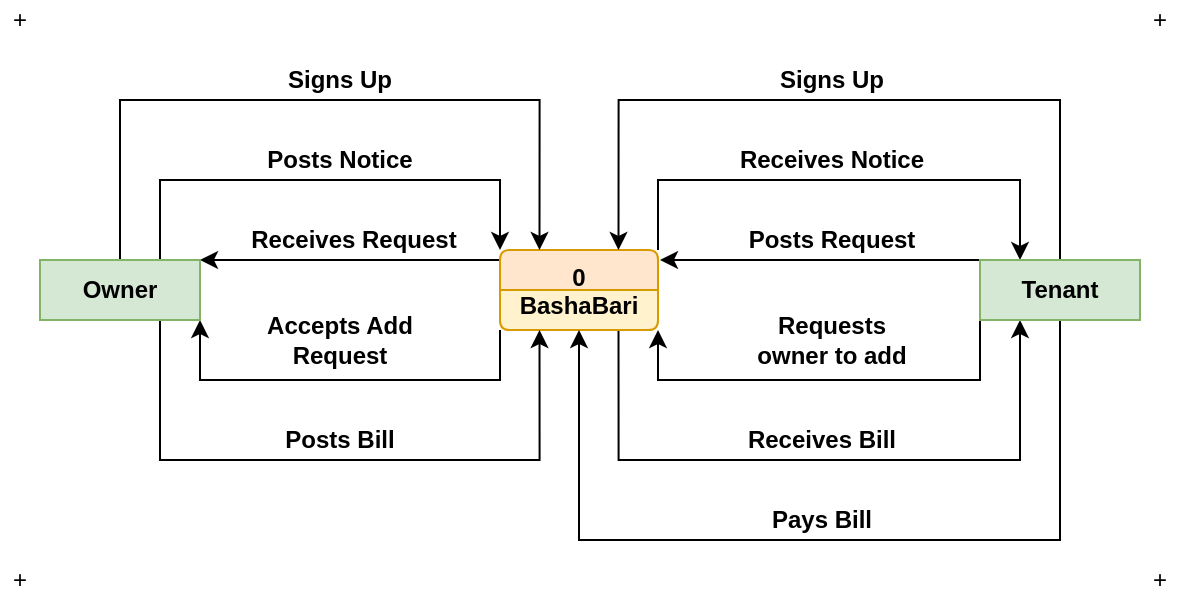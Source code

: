 <mxfile version="14.2.9" type="device"><diagram id="mPBHq1Ljl5RDderxgh5R" name="Page-1"><mxGraphModel dx="723" dy="383" grid="1" gridSize="10" guides="1" tooltips="1" connect="1" arrows="1" fold="1" page="1" pageScale="1" pageWidth="850" pageHeight="1100" math="0" shadow="0"><root><mxCell id="0"/><mxCell id="1" parent="0"/><mxCell id="VQxR4fZEsMPSp_4kn9CR-15" style="edgeStyle=orthogonalEdgeStyle;rounded=0;orthogonalLoop=1;jettySize=auto;html=1;exitX=1;exitY=0;exitDx=0;exitDy=0;entryX=0.25;entryY=0;entryDx=0;entryDy=0;" edge="1" parent="1" source="VQxR4fZEsMPSp_4kn9CR-1" target="VQxR4fZEsMPSp_4kn9CR-6"><mxGeometry relative="1" as="geometry"><Array as="points"><mxPoint x="439" y="480"/><mxPoint x="620" y="480"/></Array></mxGeometry></mxCell><mxCell id="VQxR4fZEsMPSp_4kn9CR-19" style="edgeStyle=orthogonalEdgeStyle;rounded=0;orthogonalLoop=1;jettySize=auto;html=1;entryX=1;entryY=0;entryDx=0;entryDy=0;" edge="1" parent="1" source="VQxR4fZEsMPSp_4kn9CR-1" target="VQxR4fZEsMPSp_4kn9CR-5"><mxGeometry relative="1" as="geometry"><Array as="points"><mxPoint x="320" y="520"/><mxPoint x="320" y="520"/></Array></mxGeometry></mxCell><mxCell id="VQxR4fZEsMPSp_4kn9CR-23" style="edgeStyle=orthogonalEdgeStyle;rounded=0;orthogonalLoop=1;jettySize=auto;html=1;exitX=0;exitY=1;exitDx=0;exitDy=0;entryX=1;entryY=1;entryDx=0;entryDy=0;" edge="1" parent="1" source="VQxR4fZEsMPSp_4kn9CR-1" target="VQxR4fZEsMPSp_4kn9CR-5"><mxGeometry relative="1" as="geometry"><Array as="points"><mxPoint x="360" y="580"/><mxPoint x="210" y="580"/></Array></mxGeometry></mxCell><mxCell id="VQxR4fZEsMPSp_4kn9CR-29" style="edgeStyle=orthogonalEdgeStyle;rounded=0;orthogonalLoop=1;jettySize=auto;html=1;exitX=0.75;exitY=1;exitDx=0;exitDy=0;entryX=0.25;entryY=1;entryDx=0;entryDy=0;" edge="1" parent="1" source="VQxR4fZEsMPSp_4kn9CR-1" target="VQxR4fZEsMPSp_4kn9CR-6"><mxGeometry relative="1" as="geometry"><Array as="points"><mxPoint x="419" y="620"/><mxPoint x="620" y="620"/></Array></mxGeometry></mxCell><mxCell id="VQxR4fZEsMPSp_4kn9CR-1" value="0&#10;BashaBari" style="swimlane;fontStyle=1;childLayout=stackLayout;horizontal=1;startSize=20;fillColor=#ffe6cc;horizontalStack=0;resizeParent=1;resizeParentMax=0;resizeLast=0;collapsible=0;marginBottom=0;swimlaneFillColor=#FFF2CC;rounded=1;arcSize=8;align=center;verticalAlign=top;strokeColor=#d79b00;" vertex="1" parent="1"><mxGeometry x="360" y="515" width="79" height="40" as="geometry"/></mxCell><mxCell id="VQxR4fZEsMPSp_4kn9CR-8" style="edgeStyle=orthogonalEdgeStyle;rounded=0;orthogonalLoop=1;jettySize=auto;html=1;entryX=0.25;entryY=0;entryDx=0;entryDy=0;" edge="1" parent="1" source="VQxR4fZEsMPSp_4kn9CR-5" target="VQxR4fZEsMPSp_4kn9CR-1"><mxGeometry relative="1" as="geometry"><Array as="points"><mxPoint x="170" y="440"/><mxPoint x="380" y="440"/></Array></mxGeometry></mxCell><mxCell id="VQxR4fZEsMPSp_4kn9CR-13" style="edgeStyle=orthogonalEdgeStyle;rounded=0;orthogonalLoop=1;jettySize=auto;html=1;exitX=0.75;exitY=0;exitDx=0;exitDy=0;entryX=0;entryY=0;entryDx=0;entryDy=0;" edge="1" parent="1" source="VQxR4fZEsMPSp_4kn9CR-5" target="VQxR4fZEsMPSp_4kn9CR-1"><mxGeometry relative="1" as="geometry"><Array as="points"><mxPoint x="190" y="480"/><mxPoint x="360" y="480"/></Array></mxGeometry></mxCell><mxCell id="VQxR4fZEsMPSp_4kn9CR-27" style="edgeStyle=orthogonalEdgeStyle;rounded=0;orthogonalLoop=1;jettySize=auto;html=1;exitX=0.75;exitY=1;exitDx=0;exitDy=0;entryX=0.25;entryY=1;entryDx=0;entryDy=0;" edge="1" parent="1" source="VQxR4fZEsMPSp_4kn9CR-5" target="VQxR4fZEsMPSp_4kn9CR-1"><mxGeometry relative="1" as="geometry"><Array as="points"><mxPoint x="190" y="620"/><mxPoint x="380" y="620"/></Array></mxGeometry></mxCell><mxCell id="VQxR4fZEsMPSp_4kn9CR-5" value="&lt;b&gt;Owner&lt;/b&gt;" style="rounded=0;whiteSpace=wrap;html=1;align=center;fillColor=#d5e8d4;strokeColor=#82b366;" vertex="1" parent="1"><mxGeometry x="130" y="520" width="80" height="30" as="geometry"/></mxCell><mxCell id="VQxR4fZEsMPSp_4kn9CR-9" style="edgeStyle=orthogonalEdgeStyle;rounded=0;orthogonalLoop=1;jettySize=auto;html=1;entryX=0.75;entryY=0;entryDx=0;entryDy=0;" edge="1" parent="1" source="VQxR4fZEsMPSp_4kn9CR-6" target="VQxR4fZEsMPSp_4kn9CR-1"><mxGeometry relative="1" as="geometry"><Array as="points"><mxPoint x="640" y="440"/><mxPoint x="419" y="440"/></Array></mxGeometry></mxCell><mxCell id="VQxR4fZEsMPSp_4kn9CR-21" style="edgeStyle=orthogonalEdgeStyle;rounded=0;orthogonalLoop=1;jettySize=auto;html=1;" edge="1" parent="1" source="VQxR4fZEsMPSp_4kn9CR-6"><mxGeometry relative="1" as="geometry"><mxPoint x="440" y="520" as="targetPoint"/><Array as="points"><mxPoint x="550" y="520"/><mxPoint x="550" y="520"/></Array></mxGeometry></mxCell><mxCell id="VQxR4fZEsMPSp_4kn9CR-24" style="edgeStyle=orthogonalEdgeStyle;rounded=0;orthogonalLoop=1;jettySize=auto;html=1;exitX=0;exitY=1;exitDx=0;exitDy=0;entryX=1;entryY=1;entryDx=0;entryDy=0;" edge="1" parent="1" source="VQxR4fZEsMPSp_4kn9CR-6" target="VQxR4fZEsMPSp_4kn9CR-1"><mxGeometry relative="1" as="geometry"><Array as="points"><mxPoint x="600" y="580"/><mxPoint x="439" y="580"/></Array></mxGeometry></mxCell><mxCell id="VQxR4fZEsMPSp_4kn9CR-31" style="edgeStyle=orthogonalEdgeStyle;rounded=0;orthogonalLoop=1;jettySize=auto;html=1;entryX=0.5;entryY=1;entryDx=0;entryDy=0;" edge="1" parent="1" source="VQxR4fZEsMPSp_4kn9CR-6" target="VQxR4fZEsMPSp_4kn9CR-1"><mxGeometry relative="1" as="geometry"><Array as="points"><mxPoint x="640" y="660"/><mxPoint x="400" y="660"/></Array></mxGeometry></mxCell><mxCell id="VQxR4fZEsMPSp_4kn9CR-6" value="&lt;b&gt;Tenant&lt;/b&gt;" style="rounded=0;whiteSpace=wrap;html=1;align=center;fillColor=#d5e8d4;strokeColor=#82b366;" vertex="1" parent="1"><mxGeometry x="600" y="520" width="80" height="30" as="geometry"/></mxCell><mxCell id="VQxR4fZEsMPSp_4kn9CR-11" value="&lt;b&gt;Signs Up&lt;/b&gt;" style="text;html=1;strokeColor=none;fillColor=none;align=center;verticalAlign=middle;whiteSpace=wrap;rounded=0;" vertex="1" parent="1"><mxGeometry x="250" y="420" width="60" height="20" as="geometry"/></mxCell><mxCell id="VQxR4fZEsMPSp_4kn9CR-12" value="&lt;b&gt;Signs Up&lt;/b&gt;" style="text;html=1;strokeColor=none;fillColor=none;align=center;verticalAlign=middle;whiteSpace=wrap;rounded=0;" vertex="1" parent="1"><mxGeometry x="496" y="420" width="60" height="20" as="geometry"/></mxCell><mxCell id="VQxR4fZEsMPSp_4kn9CR-14" value="&lt;b&gt;Posts Notice&lt;/b&gt;" style="text;html=1;strokeColor=none;fillColor=none;align=center;verticalAlign=middle;whiteSpace=wrap;rounded=0;" vertex="1" parent="1"><mxGeometry x="240" y="460" width="80" height="20" as="geometry"/></mxCell><mxCell id="VQxR4fZEsMPSp_4kn9CR-16" value="&lt;b&gt;Receives Notice&lt;/b&gt;" style="text;html=1;strokeColor=none;fillColor=none;align=center;verticalAlign=middle;whiteSpace=wrap;rounded=0;" vertex="1" parent="1"><mxGeometry x="476" y="460" width="100" height="20" as="geometry"/></mxCell><mxCell id="VQxR4fZEsMPSp_4kn9CR-18" value="&lt;b&gt;Accepts Add Request&lt;/b&gt;" style="text;html=1;strokeColor=none;fillColor=none;align=center;verticalAlign=middle;whiteSpace=wrap;rounded=0;" vertex="1" parent="1"><mxGeometry x="240" y="550" width="80" height="20" as="geometry"/></mxCell><mxCell id="VQxR4fZEsMPSp_4kn9CR-20" value="&lt;b&gt;Receives Request&lt;/b&gt;" style="text;html=1;strokeColor=none;fillColor=none;align=center;verticalAlign=middle;whiteSpace=wrap;rounded=0;" vertex="1" parent="1"><mxGeometry x="232" y="500" width="110" height="20" as="geometry"/></mxCell><mxCell id="VQxR4fZEsMPSp_4kn9CR-22" value="&lt;b&gt;Posts Request&lt;/b&gt;" style="text;html=1;strokeColor=none;fillColor=none;align=center;verticalAlign=middle;whiteSpace=wrap;rounded=0;" vertex="1" parent="1"><mxGeometry x="481" y="500" width="90" height="20" as="geometry"/></mxCell><mxCell id="VQxR4fZEsMPSp_4kn9CR-25" value="&lt;b&gt;Requests owner to add&lt;/b&gt;" style="text;html=1;strokeColor=none;fillColor=none;align=center;verticalAlign=middle;whiteSpace=wrap;rounded=0;" vertex="1" parent="1"><mxGeometry x="486" y="550" width="80" height="20" as="geometry"/></mxCell><mxCell id="VQxR4fZEsMPSp_4kn9CR-28" value="&lt;b&gt;Posts Bill&lt;/b&gt;" style="text;html=1;strokeColor=none;fillColor=none;align=center;verticalAlign=middle;whiteSpace=wrap;rounded=0;" vertex="1" parent="1"><mxGeometry x="240" y="600" width="80" height="20" as="geometry"/></mxCell><mxCell id="VQxR4fZEsMPSp_4kn9CR-30" value="&lt;b&gt;Receives Bill&lt;/b&gt;" style="text;html=1;strokeColor=none;fillColor=none;align=center;verticalAlign=middle;whiteSpace=wrap;rounded=0;" vertex="1" parent="1"><mxGeometry x="481" y="600" width="80" height="20" as="geometry"/></mxCell><mxCell id="VQxR4fZEsMPSp_4kn9CR-32" value="&lt;b&gt;Pays Bill&lt;/b&gt;" style="text;html=1;strokeColor=none;fillColor=none;align=center;verticalAlign=middle;whiteSpace=wrap;rounded=0;" vertex="1" parent="1"><mxGeometry x="481" y="640" width="80" height="20" as="geometry"/></mxCell><mxCell id="VQxR4fZEsMPSp_4kn9CR-33" value="+" style="text;html=1;strokeColor=none;fillColor=none;align=center;verticalAlign=middle;whiteSpace=wrap;rounded=0;" vertex="1" parent="1"><mxGeometry x="110" y="390" width="20" height="20" as="geometry"/></mxCell><mxCell id="VQxR4fZEsMPSp_4kn9CR-34" value="+" style="text;html=1;strokeColor=none;fillColor=none;align=center;verticalAlign=middle;whiteSpace=wrap;rounded=0;" vertex="1" parent="1"><mxGeometry x="680" y="390" width="20" height="20" as="geometry"/></mxCell><mxCell id="VQxR4fZEsMPSp_4kn9CR-35" value="+" style="text;html=1;strokeColor=none;fillColor=none;align=center;verticalAlign=middle;whiteSpace=wrap;rounded=0;" vertex="1" parent="1"><mxGeometry x="680" y="670" width="20" height="20" as="geometry"/></mxCell><mxCell id="VQxR4fZEsMPSp_4kn9CR-36" value="+" style="text;html=1;strokeColor=none;fillColor=none;align=center;verticalAlign=middle;whiteSpace=wrap;rounded=0;" vertex="1" parent="1"><mxGeometry x="110" y="670" width="20" height="20" as="geometry"/></mxCell></root></mxGraphModel></diagram></mxfile>